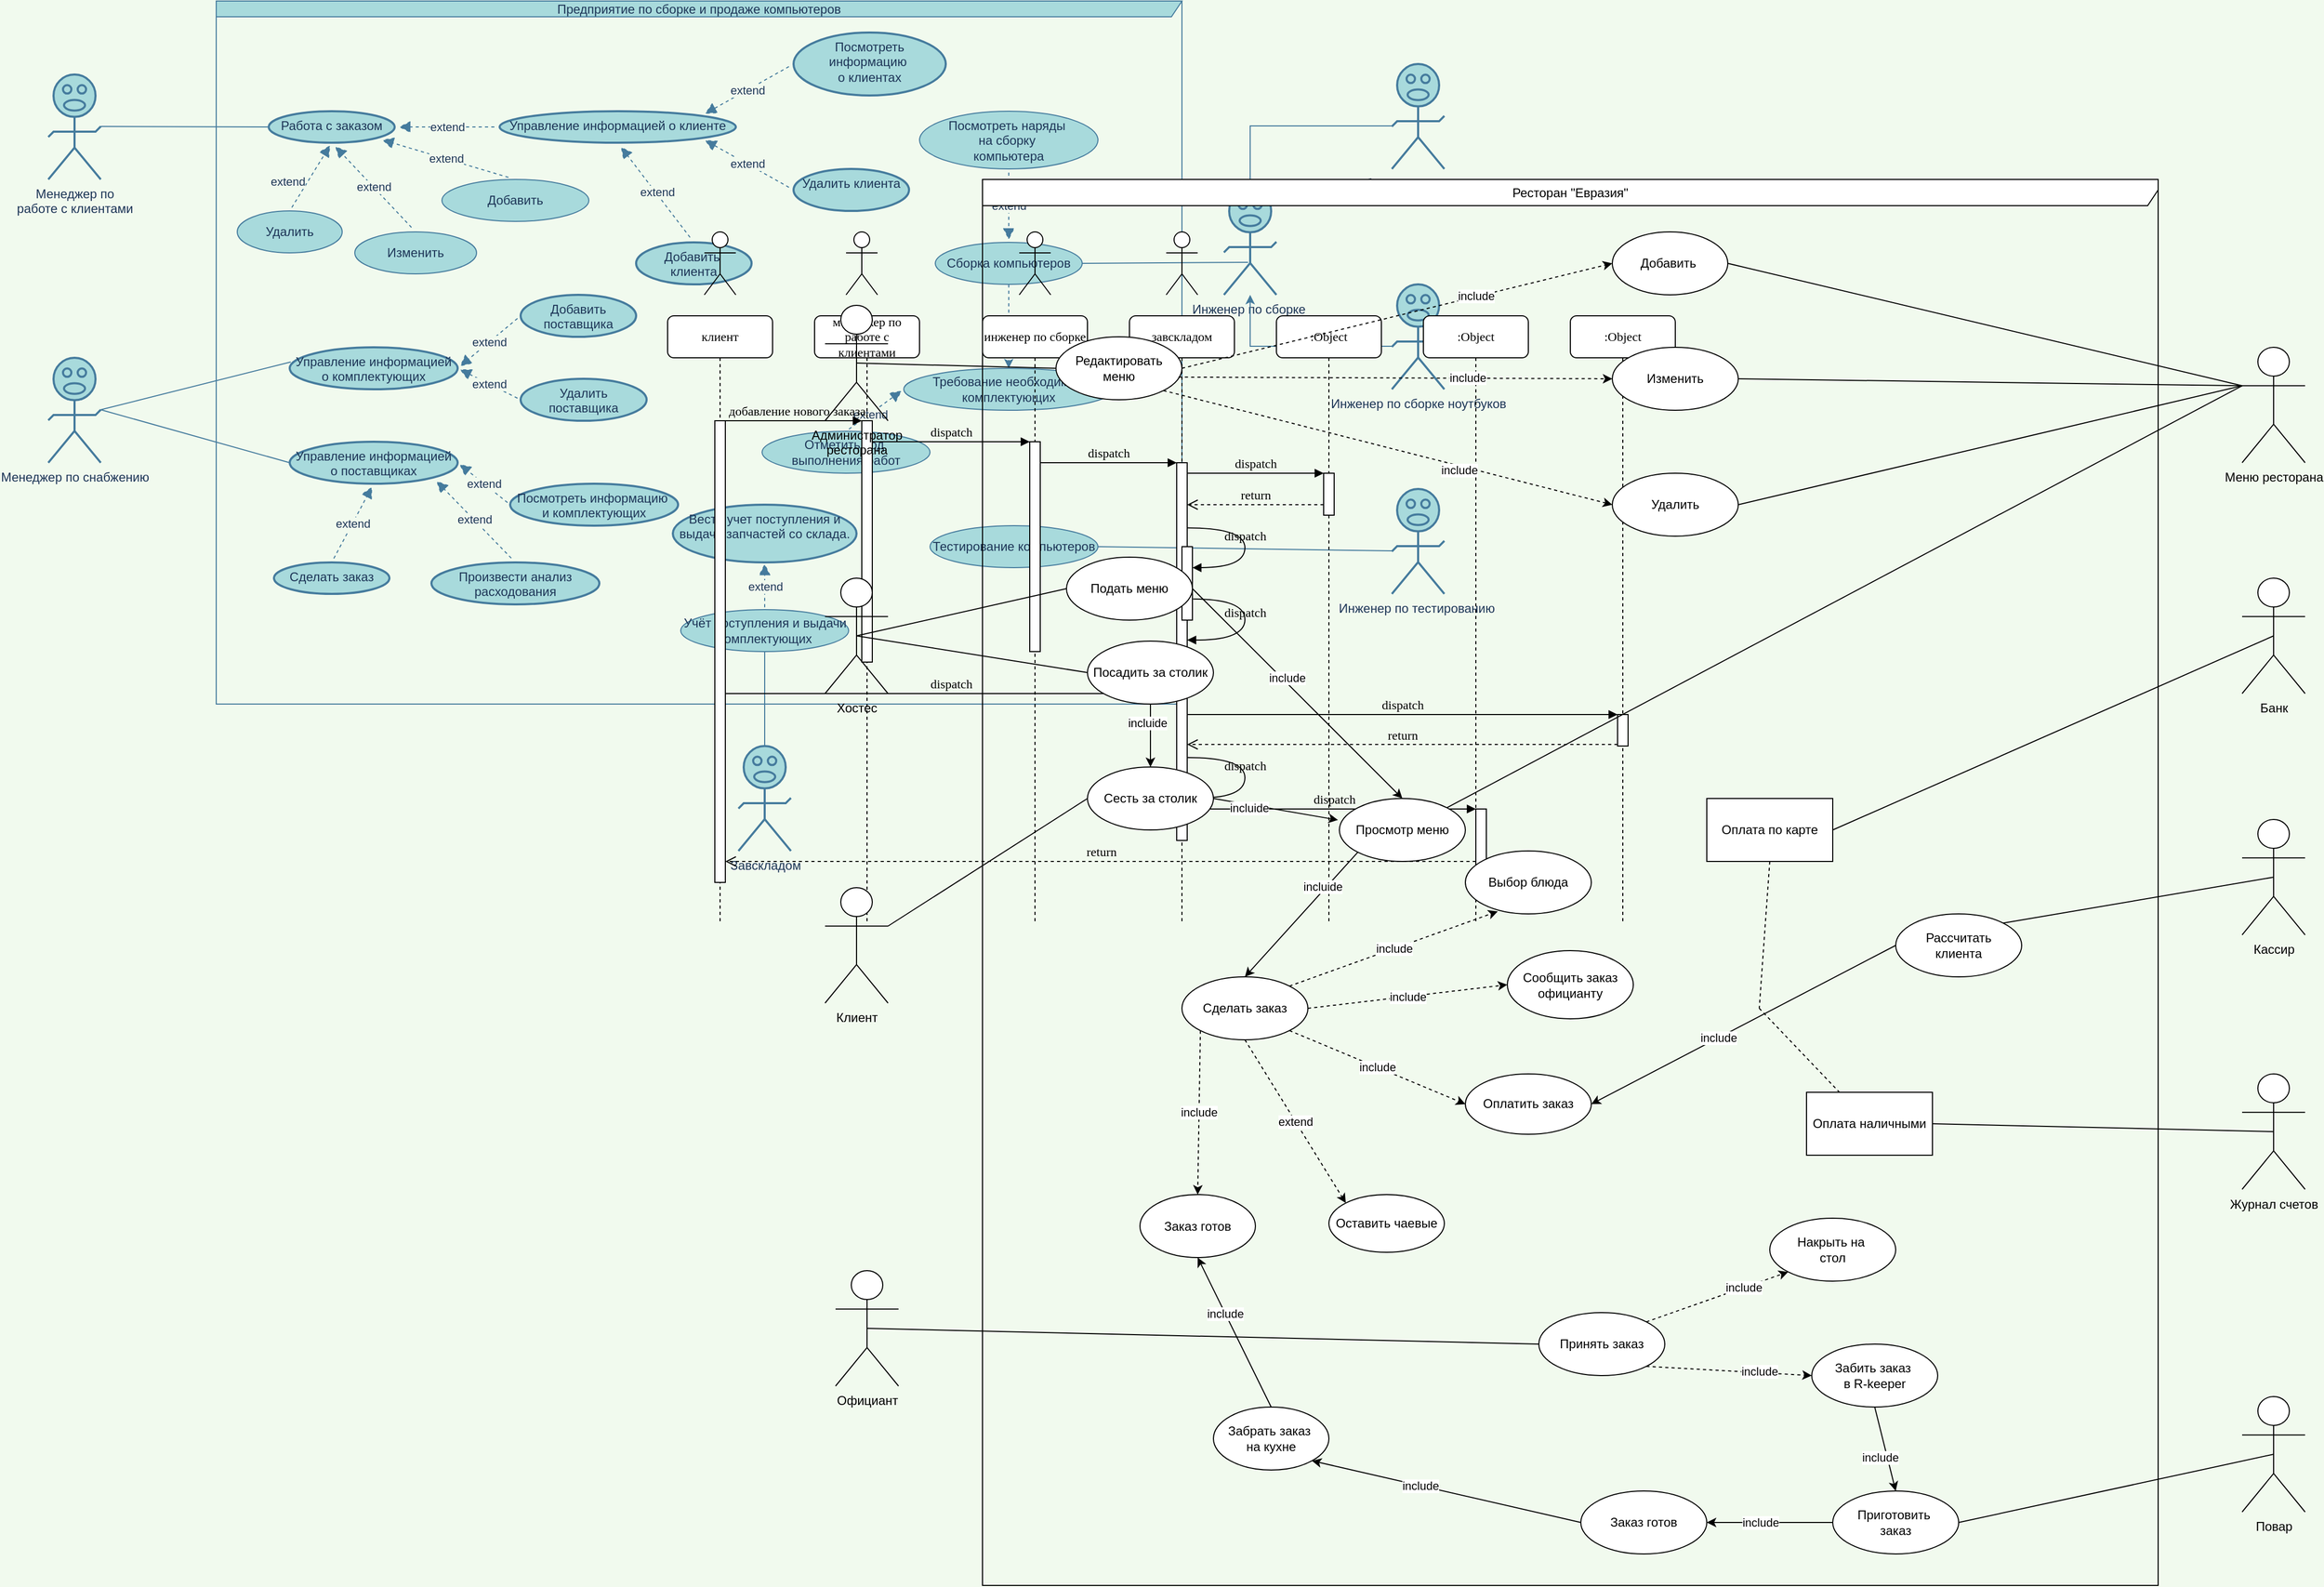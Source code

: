 <mxfile version="20.4.0" type="device"><diagram id="k5wyYjGERT3Cw6BcjE0S" name="Страница 1"><mxGraphModel dx="1406" dy="777" grid="1" gridSize="10" guides="1" tooltips="1" connect="1" arrows="1" fold="1" page="1" pageScale="1" pageWidth="827" pageHeight="1169" background="#F1FAEE" math="0" shadow="0"><root><mxCell id="0"/><mxCell id="1" parent="0"/><mxCell id="Izv4QbxVFtai4o18FziW-1" value="Менеджер по снабжению" style="verticalLabelPosition=bottom;html=1;verticalAlign=top;strokeWidth=2;shape=mxgraph.lean_mapping.verbal;pointerEvents=1;rounded=0;fillColor=#A8DADC;strokeColor=#457B9D;fontColor=#1D3557;" parent="1" vertex="1"><mxGeometry x="80" y="360" width="50" height="100" as="geometry"/></mxCell><mxCell id="Izv4QbxVFtai4o18FziW-2" value="Менеджер по &lt;br&gt;работе с клиентами" style="verticalLabelPosition=bottom;html=1;verticalAlign=top;strokeWidth=2;shape=mxgraph.lean_mapping.verbal;pointerEvents=1;rounded=0;fillColor=#A8DADC;strokeColor=#457B9D;fontColor=#1D3557;" parent="1" vertex="1"><mxGeometry x="80" y="90" width="50" height="100" as="geometry"/></mxCell><mxCell id="Izv4QbxVFtai4o18FziW-3" value="Завскладом" style="verticalLabelPosition=bottom;html=1;verticalAlign=top;strokeWidth=2;shape=mxgraph.lean_mapping.verbal;pointerEvents=1;rounded=0;fillColor=#A8DADC;strokeColor=#457B9D;fontColor=#1D3557;" parent="1" vertex="1"><mxGeometry x="737.5" y="730" width="50" height="100" as="geometry"/></mxCell><mxCell id="Izv4QbxVFtai4o18FziW-4" value="Работа с заказом" style="ellipse;whiteSpace=wrap;html=1;verticalAlign=top;strokeWidth=2;rounded=0;fillColor=#A8DADC;strokeColor=#457B9D;fontColor=#1D3557;" parent="1" vertex="1"><mxGeometry x="290" y="125" width="120" height="30" as="geometry"/></mxCell><mxCell id="Izv4QbxVFtai4o18FziW-6" value="Управление информацией о клиенте" style="ellipse;whiteSpace=wrap;html=1;verticalAlign=top;strokeWidth=2;rounded=0;fillColor=#A8DADC;strokeColor=#457B9D;fontColor=#1D3557;" parent="1" vertex="1"><mxGeometry x="510" y="125" width="225" height="30" as="geometry"/></mxCell><mxCell id="Izv4QbxVFtai4o18FziW-8" value="Управление информацией о поставщиках" style="ellipse;whiteSpace=wrap;html=1;verticalAlign=top;strokeWidth=2;rounded=0;fillColor=#A8DADC;strokeColor=#457B9D;fontColor=#1D3557;" parent="1" vertex="1"><mxGeometry x="310" y="440" width="160" height="40" as="geometry"/></mxCell><mxCell id="Izv4QbxVFtai4o18FziW-10" value="Управление информацией о комплектующих" style="ellipse;whiteSpace=wrap;html=1;verticalAlign=top;strokeWidth=2;rounded=0;fillColor=#A8DADC;strokeColor=#457B9D;fontColor=#1D3557;" parent="1" vertex="1"><mxGeometry x="310" y="350" width="160" height="40" as="geometry"/></mxCell><mxCell id="Izv4QbxVFtai4o18FziW-14" value="extend" style="shape=mxgraph.lean_mapping.manual_info_flow_edge;html=1;rounded=0;exitX=0;exitY=0.5;exitDx=0;exitDy=0;entryX=1;entryY=0.5;entryDx=0;entryDy=0;dashed=1;fontColor=#1D3557;labelBackgroundColor=#F1FAEE;strokeColor=#457B9D;" parent="1" source="Izv4QbxVFtai4o18FziW-6" target="Izv4QbxVFtai4o18FziW-4" edge="1"><mxGeometry width="100" height="100" relative="1" as="geometry"><mxPoint x="364" y="145" as="sourcePoint"/><mxPoint x="464" y="45" as="targetPoint"/></mxGeometry></mxCell><mxCell id="Izv4QbxVFtai4o18FziW-15" value="" style="endArrow=none;html=1;rounded=0;entryX=0;entryY=0.5;entryDx=0;entryDy=0;exitX=1;exitY=0.495;exitDx=0;exitDy=0;exitPerimeter=0;fontColor=#1D3557;labelBackgroundColor=#F1FAEE;strokeColor=#457B9D;" parent="1" source="Izv4QbxVFtai4o18FziW-2" target="Izv4QbxVFtai4o18FziW-4" edge="1"><mxGeometry width="50" height="50" relative="1" as="geometry"><mxPoint x="195" y="205" as="sourcePoint"/><mxPoint x="245" y="155" as="targetPoint"/></mxGeometry></mxCell><mxCell id="Izv4QbxVFtai4o18FziW-16" value="" style="endArrow=none;html=1;rounded=0;entryX=0;entryY=0.5;entryDx=0;entryDy=0;exitX=1;exitY=0.495;exitDx=0;exitDy=0;exitPerimeter=0;fontColor=#1D3557;labelBackgroundColor=#F1FAEE;strokeColor=#457B9D;" parent="1" source="Izv4QbxVFtai4o18FziW-1" target="Izv4QbxVFtai4o18FziW-8" edge="1"><mxGeometry width="50" height="50" relative="1" as="geometry"><mxPoint x="220" y="350" as="sourcePoint"/><mxPoint x="270" y="300" as="targetPoint"/></mxGeometry></mxCell><mxCell id="Izv4QbxVFtai4o18FziW-17" value="" style="endArrow=none;html=1;rounded=0;exitX=1;exitY=0.495;exitDx=0;exitDy=0;exitPerimeter=0;entryX=0.006;entryY=0.35;entryDx=0;entryDy=0;entryPerimeter=0;fontColor=#1D3557;labelBackgroundColor=#F1FAEE;strokeColor=#457B9D;" parent="1" source="Izv4QbxVFtai4o18FziW-1" target="Izv4QbxVFtai4o18FziW-10" edge="1"><mxGeometry width="50" height="50" relative="1" as="geometry"><mxPoint x="390" y="330" as="sourcePoint"/><mxPoint x="440" y="280" as="targetPoint"/></mxGeometry></mxCell><mxCell id="Izv4QbxVFtai4o18FziW-18" value="Учёт поступления и выдачи комплектующих" style="ellipse;whiteSpace=wrap;html=1;rounded=0;fillColor=#A8DADC;strokeColor=#457B9D;fontColor=#1D3557;" parent="1" vertex="1"><mxGeometry x="682.5" y="600" width="160" height="40" as="geometry"/></mxCell><mxCell id="Izv4QbxVFtai4o18FziW-19" value="" style="endArrow=none;html=1;rounded=0;entryX=0.5;entryY=1;entryDx=0;entryDy=0;exitX=0.5;exitY=0;exitDx=0;exitDy=0;exitPerimeter=0;fontColor=#1D3557;labelBackgroundColor=#F1FAEE;strokeColor=#457B9D;" parent="1" source="Izv4QbxVFtai4o18FziW-3" target="Izv4QbxVFtai4o18FziW-18" edge="1"><mxGeometry width="50" height="50" relative="1" as="geometry"><mxPoint x="220" y="620" as="sourcePoint"/><mxPoint x="270" y="570" as="targetPoint"/></mxGeometry></mxCell><mxCell id="Izv4QbxVFtai4o18FziW-20" value="Инженер по сборке настольных компьютеров" style="verticalLabelPosition=bottom;html=1;verticalAlign=top;strokeWidth=2;shape=mxgraph.lean_mapping.verbal;pointerEvents=1;rounded=0;fillColor=#A8DADC;strokeColor=#457B9D;fontColor=#1D3557;" parent="1" vertex="1"><mxGeometry x="1360" y="80" width="50" height="100" as="geometry"/></mxCell><mxCell id="Izv4QbxVFtai4o18FziW-21" value="Инженер по сборке ноутбуков" style="verticalLabelPosition=bottom;html=1;verticalAlign=top;strokeWidth=2;shape=mxgraph.lean_mapping.verbal;pointerEvents=1;rounded=0;fillColor=#A8DADC;strokeColor=#457B9D;fontColor=#1D3557;" parent="1" vertex="1"><mxGeometry x="1360" y="290" width="50" height="100" as="geometry"/></mxCell><mxCell id="Izv4QbxVFtai4o18FziW-22" value="Инженер по сборке&amp;nbsp;" style="verticalLabelPosition=bottom;html=1;verticalAlign=top;strokeWidth=2;shape=mxgraph.lean_mapping.verbal;pointerEvents=1;rounded=0;fillColor=#A8DADC;strokeColor=#457B9D;fontColor=#1D3557;" parent="1" vertex="1"><mxGeometry x="1200" y="200" width="50" height="100" as="geometry"/></mxCell><mxCell id="Izv4QbxVFtai4o18FziW-25" value="" style="endArrow=classic;html=1;rounded=0;exitX=0;exitY=0.59;exitDx=0;exitDy=0;exitPerimeter=0;entryX=0.5;entryY=1;entryDx=0;entryDy=0;entryPerimeter=0;edgeStyle=orthogonalEdgeStyle;fontColor=#1D3557;labelBackgroundColor=#F1FAEE;strokeColor=#457B9D;" parent="1" source="Izv4QbxVFtai4o18FziW-21" target="Izv4QbxVFtai4o18FziW-22" edge="1"><mxGeometry width="50" height="50" relative="1" as="geometry"><mxPoint x="870" y="125" as="sourcePoint"/><mxPoint x="980" y="314.5" as="targetPoint"/></mxGeometry></mxCell><mxCell id="Izv4QbxVFtai4o18FziW-26" value="Сборка компьютеров" style="ellipse;whiteSpace=wrap;html=1;rounded=0;fillColor=#A8DADC;strokeColor=#457B9D;fontColor=#1D3557;" parent="1" vertex="1"><mxGeometry x="925" y="250" width="140" height="40" as="geometry"/></mxCell><mxCell id="Izv4QbxVFtai4o18FziW-27" value="Требование необходимых комплектующих" style="ellipse;whiteSpace=wrap;html=1;rounded=0;fillColor=#A8DADC;strokeColor=#457B9D;fontColor=#1D3557;" parent="1" vertex="1"><mxGeometry x="895" y="370" width="200" height="40" as="geometry"/></mxCell><mxCell id="Izv4QbxVFtai4o18FziW-28" value="Тестирование компьютеров" style="ellipse;whiteSpace=wrap;html=1;rounded=0;fillColor=#A8DADC;strokeColor=#457B9D;fontColor=#1D3557;" parent="1" vertex="1"><mxGeometry x="920" y="520" width="160" height="40" as="geometry"/></mxCell><mxCell id="Izv4QbxVFtai4o18FziW-29" value="Инженер по тестированию&amp;nbsp;" style="verticalLabelPosition=bottom;html=1;verticalAlign=top;strokeWidth=2;shape=mxgraph.lean_mapping.verbal;pointerEvents=1;rounded=0;fillColor=#A8DADC;strokeColor=#457B9D;fontColor=#1D3557;" parent="1" vertex="1"><mxGeometry x="1360" y="485" width="50" height="100" as="geometry"/></mxCell><mxCell id="Izv4QbxVFtai4o18FziW-30" value="include" style="endArrow=classic;html=1;rounded=0;dashed=1;exitX=0.5;exitY=1;exitDx=0;exitDy=0;entryX=0.5;entryY=0;entryDx=0;entryDy=0;fontColor=#1D3557;labelBackgroundColor=#F1FAEE;strokeColor=#457B9D;" parent="1" source="Izv4QbxVFtai4o18FziW-26" target="Izv4QbxVFtai4o18FziW-27" edge="1"><mxGeometry width="50" height="50" relative="1" as="geometry"><mxPoint x="770" y="400" as="sourcePoint"/><mxPoint x="820" y="350" as="targetPoint"/></mxGeometry></mxCell><mxCell id="Izv4QbxVFtai4o18FziW-31" value="" style="endArrow=none;html=1;rounded=0;entryX=0.46;entryY=0.69;entryDx=0;entryDy=0;entryPerimeter=0;exitX=1;exitY=0.5;exitDx=0;exitDy=0;fontColor=#1D3557;labelBackgroundColor=#F1FAEE;strokeColor=#457B9D;" parent="1" source="Izv4QbxVFtai4o18FziW-26" target="Izv4QbxVFtai4o18FziW-22" edge="1"><mxGeometry width="50" height="50" relative="1" as="geometry"><mxPoint x="560" y="300" as="sourcePoint"/><mxPoint x="610" y="250" as="targetPoint"/></mxGeometry></mxCell><mxCell id="Izv4QbxVFtai4o18FziW-32" value="" style="endArrow=none;html=1;rounded=0;entryX=1;entryY=0.5;entryDx=0;entryDy=0;exitX=0;exitY=0.59;exitDx=0;exitDy=0;exitPerimeter=0;fontColor=#1D3557;labelBackgroundColor=#F1FAEE;strokeColor=#457B9D;" parent="1" source="Izv4QbxVFtai4o18FziW-29" target="Izv4QbxVFtai4o18FziW-28" edge="1"><mxGeometry width="50" height="50" relative="1" as="geometry"><mxPoint x="840" y="595" as="sourcePoint"/><mxPoint x="890" y="545" as="targetPoint"/></mxGeometry></mxCell><mxCell id="Izv4QbxVFtai4o18FziW-46" value="Добавить" style="ellipse;whiteSpace=wrap;html=1;rounded=0;fillColor=#A8DADC;strokeColor=#457B9D;fontColor=#1D3557;" parent="1" vertex="1"><mxGeometry x="455" y="190" width="140" height="40" as="geometry"/></mxCell><mxCell id="Izv4QbxVFtai4o18FziW-47" value="Изменить" style="ellipse;whiteSpace=wrap;html=1;rounded=0;fillColor=#A8DADC;strokeColor=#457B9D;fontColor=#1D3557;" parent="1" vertex="1"><mxGeometry x="372" y="240" width="116" height="40" as="geometry"/></mxCell><mxCell id="Izv4QbxVFtai4o18FziW-48" value="Удалить" style="ellipse;whiteSpace=wrap;html=1;rounded=0;fillColor=#A8DADC;strokeColor=#457B9D;fontColor=#1D3557;" parent="1" vertex="1"><mxGeometry x="260" y="220" width="100" height="40" as="geometry"/></mxCell><mxCell id="Izv4QbxVFtai4o18FziW-49" value="extend" style="shape=mxgraph.lean_mapping.manual_info_flow_edge;html=1;rounded=0;exitX=0.5;exitY=0;exitDx=0;exitDy=0;entryX=1;entryY=1;entryDx=0;entryDy=0;dashed=1;fontColor=#1D3557;labelBackgroundColor=#F1FAEE;strokeColor=#457B9D;" parent="1" source="Izv4QbxVFtai4o18FziW-46" target="Izv4QbxVFtai4o18FziW-4" edge="1"><mxGeometry width="100" height="100" relative="1" as="geometry"><mxPoint x="520" y="150" as="sourcePoint"/><mxPoint x="420" y="150" as="targetPoint"/></mxGeometry></mxCell><mxCell id="Izv4QbxVFtai4o18FziW-50" value="extend" style="shape=mxgraph.lean_mapping.manual_info_flow_edge;html=1;rounded=0;exitX=0.5;exitY=0;exitDx=0;exitDy=0;entryX=0.5;entryY=1;entryDx=0;entryDy=0;dashed=1;fontColor=#1D3557;labelBackgroundColor=#F1FAEE;strokeColor=#457B9D;" parent="1" source="Izv4QbxVFtai4o18FziW-47" target="Izv4QbxVFtai4o18FziW-4" edge="1"><mxGeometry width="100" height="100" relative="1" as="geometry"><mxPoint x="530" y="160" as="sourcePoint"/><mxPoint x="430" y="160" as="targetPoint"/></mxGeometry></mxCell><mxCell id="Izv4QbxVFtai4o18FziW-51" value="extend" style="shape=mxgraph.lean_mapping.manual_info_flow_edge;html=1;rounded=0;exitX=0.5;exitY=0;exitDx=0;exitDy=0;entryX=0.5;entryY=1;entryDx=0;entryDy=0;dashed=1;fontColor=#1D3557;labelBackgroundColor=#F1FAEE;strokeColor=#457B9D;" parent="1" source="Izv4QbxVFtai4o18FziW-48" target="Izv4QbxVFtai4o18FziW-4" edge="1"><mxGeometry x="-0.547" y="21" width="100" height="100" relative="1" as="geometry"><mxPoint x="390" y="190" as="sourcePoint"/><mxPoint x="290" y="190" as="targetPoint"/><Array as="points"><mxPoint x="340" y="190"/></Array><mxPoint as="offset"/></mxGeometry></mxCell><mxCell id="Izv4QbxVFtai4o18FziW-52" value="Добавить &lt;br&gt;поставщика" style="ellipse;whiteSpace=wrap;html=1;verticalAlign=top;strokeWidth=2;rounded=0;fillColor=#A8DADC;strokeColor=#457B9D;fontColor=#1D3557;" parent="1" vertex="1"><mxGeometry x="530" y="300" width="110" height="40" as="geometry"/></mxCell><mxCell id="Izv4QbxVFtai4o18FziW-53" value="Удалить&lt;br&gt;поставщика" style="ellipse;whiteSpace=wrap;html=1;verticalAlign=top;strokeWidth=2;rounded=0;fillColor=#A8DADC;strokeColor=#457B9D;fontColor=#1D3557;" parent="1" vertex="1"><mxGeometry x="530" y="380" width="120" height="40" as="geometry"/></mxCell><mxCell id="Izv4QbxVFtai4o18FziW-54" value="Посмотреть информацию&amp;nbsp;&lt;br&gt;и комплектующих" style="ellipse;whiteSpace=wrap;html=1;verticalAlign=top;strokeWidth=2;rounded=0;fillColor=#A8DADC;strokeColor=#457B9D;fontColor=#1D3557;" parent="1" vertex="1"><mxGeometry x="520" y="480" width="160" height="40" as="geometry"/></mxCell><mxCell id="Izv4QbxVFtai4o18FziW-55" value="Произвести анализ&lt;br&gt;расходования" style="ellipse;whiteSpace=wrap;html=1;verticalAlign=top;strokeWidth=2;rounded=0;fillColor=#A8DADC;strokeColor=#457B9D;fontColor=#1D3557;" parent="1" vertex="1"><mxGeometry x="445" y="555" width="160" height="40" as="geometry"/></mxCell><mxCell id="Izv4QbxVFtai4o18FziW-56" value="Сделать заказ" style="ellipse;whiteSpace=wrap;html=1;verticalAlign=top;strokeWidth=2;rounded=0;fillColor=#A8DADC;strokeColor=#457B9D;fontColor=#1D3557;" parent="1" vertex="1"><mxGeometry x="295" y="555" width="110" height="30" as="geometry"/></mxCell><mxCell id="Izv4QbxVFtai4o18FziW-57" value="extend" style="shape=mxgraph.lean_mapping.manual_info_flow_edge;html=1;rounded=0;exitX=0;exitY=0.5;exitDx=0;exitDy=0;entryX=1;entryY=0.5;entryDx=0;entryDy=0;dashed=1;fontColor=#1D3557;labelBackgroundColor=#F1FAEE;strokeColor=#457B9D;" parent="1" source="Izv4QbxVFtai4o18FziW-53" target="Izv4QbxVFtai4o18FziW-10" edge="1"><mxGeometry width="100" height="100" relative="1" as="geometry"><mxPoint x="535" y="399.47" as="sourcePoint"/><mxPoint x="435" y="399.47" as="targetPoint"/></mxGeometry></mxCell><mxCell id="Izv4QbxVFtai4o18FziW-58" value="extend" style="shape=mxgraph.lean_mapping.manual_info_flow_edge;html=1;rounded=0;exitX=0;exitY=0.5;exitDx=0;exitDy=0;entryX=1;entryY=0.5;entryDx=0;entryDy=0;dashed=1;fontColor=#1D3557;labelBackgroundColor=#F1FAEE;strokeColor=#457B9D;" parent="1" source="Izv4QbxVFtai4o18FziW-52" target="Izv4QbxVFtai4o18FziW-10" edge="1"><mxGeometry width="100" height="100" relative="1" as="geometry"><mxPoint x="520" y="334.47" as="sourcePoint"/><mxPoint x="420" y="334.47" as="targetPoint"/></mxGeometry></mxCell><mxCell id="Izv4QbxVFtai4o18FziW-59" value="extend" style="shape=mxgraph.lean_mapping.manual_info_flow_edge;html=1;rounded=0;exitX=0.5;exitY=0;exitDx=0;exitDy=0;entryX=0.5;entryY=1;entryDx=0;entryDy=0;dashed=1;fontColor=#1D3557;labelBackgroundColor=#F1FAEE;strokeColor=#457B9D;" parent="1" source="Izv4QbxVFtai4o18FziW-56" target="Izv4QbxVFtai4o18FziW-8" edge="1"><mxGeometry width="100" height="100" relative="1" as="geometry"><mxPoint x="440" y="518.95" as="sourcePoint"/><mxPoint x="340" y="518.95" as="targetPoint"/></mxGeometry></mxCell><mxCell id="Izv4QbxVFtai4o18FziW-60" value="extend" style="shape=mxgraph.lean_mapping.manual_info_flow_edge;html=1;rounded=0;exitX=0.5;exitY=0;exitDx=0;exitDy=0;entryX=1;entryY=1;entryDx=0;entryDy=0;dashed=1;fontColor=#1D3557;labelBackgroundColor=#F1FAEE;strokeColor=#457B9D;" parent="1" source="Izv4QbxVFtai4o18FziW-55" target="Izv4QbxVFtai4o18FziW-8" edge="1"><mxGeometry width="100" height="100" relative="1" as="geometry"><mxPoint x="505" y="518.95" as="sourcePoint"/><mxPoint x="405" y="518.95" as="targetPoint"/></mxGeometry></mxCell><mxCell id="Izv4QbxVFtai4o18FziW-61" value="extend" style="shape=mxgraph.lean_mapping.manual_info_flow_edge;html=1;rounded=0;exitX=0;exitY=0.5;exitDx=0;exitDy=0;entryX=1;entryY=0.5;entryDx=0;entryDy=0;dashed=1;fontColor=#1D3557;labelBackgroundColor=#F1FAEE;strokeColor=#457B9D;" parent="1" source="Izv4QbxVFtai4o18FziW-54" target="Izv4QbxVFtai4o18FziW-8" edge="1"><mxGeometry width="100" height="100" relative="1" as="geometry"><mxPoint x="480" y="510" as="sourcePoint"/><mxPoint x="380" y="510" as="targetPoint"/></mxGeometry></mxCell><mxCell id="Izv4QbxVFtai4o18FziW-63" value="" style="endArrow=classic;html=1;rounded=0;exitX=0;exitY=0.59;exitDx=0;exitDy=0;exitPerimeter=0;entryX=0.5;entryY=0;entryDx=0;entryDy=0;entryPerimeter=0;edgeStyle=orthogonalEdgeStyle;fontColor=#1D3557;labelBackgroundColor=#F1FAEE;strokeColor=#457B9D;" parent="1" source="Izv4QbxVFtai4o18FziW-20" target="Izv4QbxVFtai4o18FziW-22" edge="1"><mxGeometry width="50" height="50" relative="1" as="geometry"><mxPoint x="1320.0" y="169.5" as="sourcePoint"/><mxPoint x="1210" y="70" as="targetPoint"/></mxGeometry></mxCell><mxCell id="Izv4QbxVFtai4o18FziW-64" value="Посмотреть наряды&amp;nbsp;&lt;br&gt;на сборку&amp;nbsp;&lt;br&gt;компьютера" style="ellipse;whiteSpace=wrap;html=1;rounded=0;fillColor=#A8DADC;strokeColor=#457B9D;fontColor=#1D3557;" parent="1" vertex="1"><mxGeometry x="910" y="125" width="170" height="55" as="geometry"/></mxCell><mxCell id="Izv4QbxVFtai4o18FziW-65" value="extend" style="shape=mxgraph.lean_mapping.manual_info_flow_edge;html=1;rounded=0;exitX=0.5;exitY=1;exitDx=0;exitDy=0;entryX=0.5;entryY=0;entryDx=0;entryDy=0;dashed=1;fontColor=#1D3557;labelBackgroundColor=#F1FAEE;strokeColor=#457B9D;" parent="1" source="Izv4QbxVFtai4o18FziW-64" target="Izv4QbxVFtai4o18FziW-26" edge="1"><mxGeometry width="100" height="100" relative="1" as="geometry"><mxPoint x="990" y="218.95" as="sourcePoint"/><mxPoint x="890" y="218.95" as="targetPoint"/></mxGeometry></mxCell><mxCell id="Izv4QbxVFtai4o18FziW-66" value="Отметить ход&amp;nbsp;&lt;br&gt;выполнения работ" style="ellipse;whiteSpace=wrap;html=1;rounded=0;fillColor=#A8DADC;strokeColor=#457B9D;fontColor=#1D3557;" parent="1" vertex="1"><mxGeometry x="760" y="430" width="160" height="40" as="geometry"/></mxCell><mxCell id="Izv4QbxVFtai4o18FziW-67" value="extend" style="shape=mxgraph.lean_mapping.manual_info_flow_edge;html=1;rounded=0;exitX=0.5;exitY=0;exitDx=0;exitDy=0;entryX=0;entryY=0.5;entryDx=0;entryDy=0;dashed=1;fontColor=#1D3557;labelBackgroundColor=#F1FAEE;strokeColor=#457B9D;" parent="1" source="Izv4QbxVFtai4o18FziW-66" target="Izv4QbxVFtai4o18FziW-27" edge="1"><mxGeometry x="-0.143" width="100" height="100" relative="1" as="geometry"><mxPoint x="870" y="320" as="sourcePoint"/><mxPoint x="870" y="390" as="targetPoint"/><mxPoint y="1" as="offset"/></mxGeometry></mxCell><mxCell id="Izv4QbxVFtai4o18FziW-68" value="Добавить&amp;nbsp;&lt;br&gt;клиента" style="ellipse;whiteSpace=wrap;html=1;verticalAlign=top;strokeWidth=2;rounded=0;fillColor=#A8DADC;strokeColor=#457B9D;fontColor=#1D3557;" parent="1" vertex="1"><mxGeometry x="640" y="250" width="110" height="40" as="geometry"/></mxCell><mxCell id="Izv4QbxVFtai4o18FziW-69" value="Удалить клиента" style="ellipse;whiteSpace=wrap;html=1;verticalAlign=top;strokeWidth=2;rounded=0;fillColor=#A8DADC;strokeColor=#457B9D;fontColor=#1D3557;" parent="1" vertex="1"><mxGeometry x="790" y="180" width="110" height="40" as="geometry"/></mxCell><mxCell id="Izv4QbxVFtai4o18FziW-70" value="Посмотреть&lt;br&gt;информацию&amp;nbsp;&lt;br&gt;о клиентах" style="ellipse;whiteSpace=wrap;html=1;verticalAlign=top;strokeWidth=2;rounded=0;fillColor=#A8DADC;strokeColor=#457B9D;fontColor=#1D3557;" parent="1" vertex="1"><mxGeometry x="790" y="50" width="145" height="60" as="geometry"/></mxCell><mxCell id="Izv4QbxVFtai4o18FziW-71" value="extend" style="shape=mxgraph.lean_mapping.manual_info_flow_edge;html=1;rounded=0;exitX=0.5;exitY=0;exitDx=0;exitDy=0;entryX=0.5;entryY=1;entryDx=0;entryDy=0;dashed=1;fontColor=#1D3557;labelBackgroundColor=#F1FAEE;strokeColor=#457B9D;" parent="1" source="Izv4QbxVFtai4o18FziW-68" target="Izv4QbxVFtai4o18FziW-6" edge="1"><mxGeometry width="100" height="100" relative="1" as="geometry"><mxPoint x="680" y="190" as="sourcePoint"/><mxPoint x="580" y="190" as="targetPoint"/><mxPoint x="1" as="offset"/></mxGeometry></mxCell><mxCell id="Izv4QbxVFtai4o18FziW-72" value="extend" style="shape=mxgraph.lean_mapping.manual_info_flow_edge;html=1;rounded=0;exitX=0;exitY=0.5;exitDx=0;exitDy=0;entryX=1;entryY=1;entryDx=0;entryDy=0;dashed=1;fontColor=#1D3557;labelBackgroundColor=#F1FAEE;strokeColor=#457B9D;" parent="1" source="Izv4QbxVFtai4o18FziW-69" target="Izv4QbxVFtai4o18FziW-6" edge="1"><mxGeometry width="100" height="100" relative="1" as="geometry"><mxPoint x="710" y="180" as="sourcePoint"/><mxPoint x="610" y="180" as="targetPoint"/></mxGeometry></mxCell><mxCell id="Izv4QbxVFtai4o18FziW-73" value="extend" style="shape=mxgraph.lean_mapping.manual_info_flow_edge;html=1;rounded=0;exitX=0;exitY=0.5;exitDx=0;exitDy=0;entryX=1;entryY=0;entryDx=0;entryDy=0;dashed=1;fontColor=#1D3557;labelBackgroundColor=#F1FAEE;strokeColor=#457B9D;" parent="1" source="Izv4QbxVFtai4o18FziW-70" target="Izv4QbxVFtai4o18FziW-6" edge="1"><mxGeometry width="100" height="100" relative="1" as="geometry"><mxPoint x="710" y="90" as="sourcePoint"/><mxPoint x="610" y="90" as="targetPoint"/></mxGeometry></mxCell><mxCell id="Izv4QbxVFtai4o18FziW-74" value="Вести учет поступления и выдачи запчастей со склада." style="ellipse;whiteSpace=wrap;html=1;verticalAlign=top;strokeWidth=2;rounded=0;fillColor=#A8DADC;strokeColor=#457B9D;fontColor=#1D3557;" parent="1" vertex="1"><mxGeometry x="675" y="500" width="175" height="55" as="geometry"/></mxCell><mxCell id="Izv4QbxVFtai4o18FziW-75" value="extend" style="shape=mxgraph.lean_mapping.manual_info_flow_edge;html=1;rounded=0;exitX=0.5;exitY=0;exitDx=0;exitDy=0;entryX=0.5;entryY=1;entryDx=0;entryDy=0;dashed=1;fontColor=#1D3557;labelBackgroundColor=#F1FAEE;strokeColor=#457B9D;" parent="1" source="Izv4QbxVFtai4o18FziW-18" target="Izv4QbxVFtai4o18FziW-74" edge="1"><mxGeometry width="100" height="100" relative="1" as="geometry"><mxPoint x="675" y="595" as="sourcePoint"/><mxPoint x="596.569" y="514.142" as="targetPoint"/></mxGeometry></mxCell><mxCell id="PGQJGCXuI8YCLimQ_qjU-1" value="Предприятие по сборке и продаже компьютеров" style="shape=umlFrame;whiteSpace=wrap;html=1;width=920;height=15;fillColor=#A8DADC;strokeColor=#457B9D;fontColor=#1D3557;" parent="1" vertex="1"><mxGeometry x="240" y="20" width="920" height="670" as="geometry"/></mxCell><mxCell id="uUG77JqXqrl_dw2O8JRr-75" value="менеджер по работе с клиентами" style="shape=umlLifeline;perimeter=lifelinePerimeter;whiteSpace=wrap;html=1;container=1;collapsible=0;recursiveResize=0;outlineConnect=0;rounded=1;shadow=0;comic=0;labelBackgroundColor=none;strokeWidth=1;fontFamily=Verdana;fontSize=12;align=center;" vertex="1" parent="1"><mxGeometry x="810" y="320" width="100" height="580" as="geometry"/></mxCell><mxCell id="uUG77JqXqrl_dw2O8JRr-76" value="" style="html=1;points=[];perimeter=orthogonalPerimeter;rounded=0;shadow=0;comic=0;labelBackgroundColor=none;strokeWidth=1;fontFamily=Verdana;fontSize=12;align=center;" vertex="1" parent="uUG77JqXqrl_dw2O8JRr-75"><mxGeometry x="45" y="100" width="10" height="230" as="geometry"/></mxCell><mxCell id="uUG77JqXqrl_dw2O8JRr-77" value="инженер по сборке" style="shape=umlLifeline;perimeter=lifelinePerimeter;whiteSpace=wrap;html=1;container=1;collapsible=0;recursiveResize=0;outlineConnect=0;rounded=1;shadow=0;comic=0;labelBackgroundColor=none;strokeWidth=1;fontFamily=Verdana;fontSize=12;align=center;" vertex="1" parent="1"><mxGeometry x="970" y="320" width="100" height="580" as="geometry"/></mxCell><mxCell id="uUG77JqXqrl_dw2O8JRr-78" value="" style="html=1;points=[];perimeter=orthogonalPerimeter;rounded=0;shadow=0;comic=0;labelBackgroundColor=none;strokeWidth=1;fontFamily=Verdana;fontSize=12;align=center;" vertex="1" parent="uUG77JqXqrl_dw2O8JRr-77"><mxGeometry x="45" y="120" width="10" height="200" as="geometry"/></mxCell><mxCell id="uUG77JqXqrl_dw2O8JRr-79" value="завскладом" style="shape=umlLifeline;perimeter=lifelinePerimeter;whiteSpace=wrap;html=1;container=1;collapsible=0;recursiveResize=0;outlineConnect=0;rounded=1;shadow=0;comic=0;labelBackgroundColor=none;strokeWidth=1;fontFamily=Verdana;fontSize=12;align=center;" vertex="1" parent="1"><mxGeometry x="1110" y="320" width="100" height="580" as="geometry"/></mxCell><mxCell id="uUG77JqXqrl_dw2O8JRr-80" value=":Object" style="shape=umlLifeline;perimeter=lifelinePerimeter;whiteSpace=wrap;html=1;container=1;collapsible=0;recursiveResize=0;outlineConnect=0;rounded=1;shadow=0;comic=0;labelBackgroundColor=none;strokeWidth=1;fontFamily=Verdana;fontSize=12;align=center;" vertex="1" parent="1"><mxGeometry x="1250" y="320" width="100" height="580" as="geometry"/></mxCell><mxCell id="uUG77JqXqrl_dw2O8JRr-81" value=":Object" style="shape=umlLifeline;perimeter=lifelinePerimeter;whiteSpace=wrap;html=1;container=1;collapsible=0;recursiveResize=0;outlineConnect=0;rounded=1;shadow=0;comic=0;labelBackgroundColor=none;strokeWidth=1;fontFamily=Verdana;fontSize=12;align=center;" vertex="1" parent="1"><mxGeometry x="1390" y="320" width="100" height="580" as="geometry"/></mxCell><mxCell id="uUG77JqXqrl_dw2O8JRr-82" value=":Object" style="shape=umlLifeline;perimeter=lifelinePerimeter;whiteSpace=wrap;html=1;container=1;collapsible=0;recursiveResize=0;outlineConnect=0;rounded=1;shadow=0;comic=0;labelBackgroundColor=none;strokeWidth=1;fontFamily=Verdana;fontSize=12;align=center;" vertex="1" parent="1"><mxGeometry x="1530" y="320" width="100" height="580" as="geometry"/></mxCell><mxCell id="uUG77JqXqrl_dw2O8JRr-83" value="клиент&lt;br&gt;" style="shape=umlLifeline;perimeter=lifelinePerimeter;whiteSpace=wrap;html=1;container=1;collapsible=0;recursiveResize=0;outlineConnect=0;rounded=1;shadow=0;comic=0;labelBackgroundColor=none;strokeWidth=1;fontFamily=Verdana;fontSize=12;align=center;" vertex="1" parent="1"><mxGeometry x="670" y="320" width="100" height="580" as="geometry"/></mxCell><mxCell id="uUG77JqXqrl_dw2O8JRr-84" value="" style="html=1;points=[];perimeter=orthogonalPerimeter;rounded=0;shadow=0;comic=0;labelBackgroundColor=none;strokeWidth=1;fontFamily=Verdana;fontSize=12;align=center;" vertex="1" parent="uUG77JqXqrl_dw2O8JRr-83"><mxGeometry x="45" y="100" width="10" height="440" as="geometry"/></mxCell><mxCell id="uUG77JqXqrl_dw2O8JRr-85" value="" style="html=1;points=[];perimeter=orthogonalPerimeter;rounded=0;shadow=0;comic=0;labelBackgroundColor=none;strokeWidth=1;fontFamily=Verdana;fontSize=12;align=center;" vertex="1" parent="1"><mxGeometry x="1155" y="460" width="10" height="180" as="geometry"/></mxCell><mxCell id="uUG77JqXqrl_dw2O8JRr-86" value="dispatch" style="html=1;verticalAlign=bottom;endArrow=block;labelBackgroundColor=none;fontFamily=Verdana;fontSize=12;edgeStyle=elbowEdgeStyle;elbow=vertical;" edge="1" parent="1" source="uUG77JqXqrl_dw2O8JRr-78" target="uUG77JqXqrl_dw2O8JRr-85"><mxGeometry relative="1" as="geometry"><mxPoint x="1080" y="460" as="sourcePoint"/><Array as="points"><mxPoint x="1030" y="460"/></Array></mxGeometry></mxCell><mxCell id="uUG77JqXqrl_dw2O8JRr-87" value="" style="html=1;points=[];perimeter=orthogonalPerimeter;rounded=0;shadow=0;comic=0;labelBackgroundColor=none;strokeWidth=1;fontFamily=Verdana;fontSize=12;align=center;" vertex="1" parent="1"><mxGeometry x="1295" y="470" width="10" height="40" as="geometry"/></mxCell><mxCell id="uUG77JqXqrl_dw2O8JRr-88" value="dispatch" style="html=1;verticalAlign=bottom;endArrow=block;entryX=0;entryY=0;labelBackgroundColor=none;fontFamily=Verdana;fontSize=12;edgeStyle=elbowEdgeStyle;elbow=vertical;" edge="1" parent="1" source="uUG77JqXqrl_dw2O8JRr-85" target="uUG77JqXqrl_dw2O8JRr-87"><mxGeometry relative="1" as="geometry"><mxPoint x="1220" y="470" as="sourcePoint"/></mxGeometry></mxCell><mxCell id="uUG77JqXqrl_dw2O8JRr-89" value="return" style="html=1;verticalAlign=bottom;endArrow=open;dashed=1;endSize=8;labelBackgroundColor=none;fontFamily=Verdana;fontSize=12;edgeStyle=elbowEdgeStyle;elbow=vertical;" edge="1" parent="1" source="uUG77JqXqrl_dw2O8JRr-87" target="uUG77JqXqrl_dw2O8JRr-85"><mxGeometry relative="1" as="geometry"><mxPoint x="1220" y="546" as="targetPoint"/><Array as="points"><mxPoint x="1240" y="500"/><mxPoint x="1270" y="500"/></Array></mxGeometry></mxCell><mxCell id="uUG77JqXqrl_dw2O8JRr-90" value="" style="html=1;points=[];perimeter=orthogonalPerimeter;rounded=0;shadow=0;comic=0;labelBackgroundColor=none;strokeWidth=1;fontFamily=Verdana;fontSize=12;align=center;" vertex="1" parent="1"><mxGeometry x="1155" y="680" width="10" height="140" as="geometry"/></mxCell><mxCell id="uUG77JqXqrl_dw2O8JRr-91" value="dispatch" style="html=1;verticalAlign=bottom;endArrow=block;entryX=0;entryY=0;labelBackgroundColor=none;fontFamily=Verdana;fontSize=12;" edge="1" parent="1" source="uUG77JqXqrl_dw2O8JRr-84" target="uUG77JqXqrl_dw2O8JRr-90"><mxGeometry relative="1" as="geometry"><mxPoint x="1080" y="660" as="sourcePoint"/></mxGeometry></mxCell><mxCell id="uUG77JqXqrl_dw2O8JRr-92" value="" style="html=1;points=[];perimeter=orthogonalPerimeter;rounded=0;shadow=0;comic=0;labelBackgroundColor=none;strokeColor=#000000;strokeWidth=1;fillColor=#FFFFFF;fontFamily=Verdana;fontSize=12;fontColor=#000000;align=center;" vertex="1" parent="1"><mxGeometry x="1575" y="700" width="10" height="30" as="geometry"/></mxCell><mxCell id="uUG77JqXqrl_dw2O8JRr-93" value="dispatch" style="html=1;verticalAlign=bottom;endArrow=block;entryX=0;entryY=0;labelBackgroundColor=none;fontFamily=Verdana;fontSize=12;" edge="1" parent="1" source="uUG77JqXqrl_dw2O8JRr-90" target="uUG77JqXqrl_dw2O8JRr-92"><mxGeometry relative="1" as="geometry"><mxPoint x="1500" y="580" as="sourcePoint"/></mxGeometry></mxCell><mxCell id="uUG77JqXqrl_dw2O8JRr-94" value="return" style="html=1;verticalAlign=bottom;endArrow=open;dashed=1;endSize=8;exitX=0;exitY=0.95;labelBackgroundColor=none;fontFamily=Verdana;fontSize=12;" edge="1" parent="1" source="uUG77JqXqrl_dw2O8JRr-92" target="uUG77JqXqrl_dw2O8JRr-90"><mxGeometry relative="1" as="geometry"><mxPoint x="1500" y="656" as="targetPoint"/></mxGeometry></mxCell><mxCell id="uUG77JqXqrl_dw2O8JRr-95" value="" style="html=1;points=[];perimeter=orthogonalPerimeter;rounded=0;shadow=0;comic=0;labelBackgroundColor=none;strokeWidth=1;fontFamily=Verdana;fontSize=12;align=center;" vertex="1" parent="1"><mxGeometry x="1440" y="790" width="10" height="60" as="geometry"/></mxCell><mxCell id="uUG77JqXqrl_dw2O8JRr-96" value="dispatch" style="html=1;verticalAlign=bottom;endArrow=block;entryX=0;entryY=0;labelBackgroundColor=none;fontFamily=Verdana;fontSize=12;edgeStyle=elbowEdgeStyle;elbow=vertical;" edge="1" parent="1" source="uUG77JqXqrl_dw2O8JRr-103" target="uUG77JqXqrl_dw2O8JRr-95"><mxGeometry relative="1" as="geometry"><mxPoint x="1370" y="790" as="sourcePoint"/></mxGeometry></mxCell><mxCell id="uUG77JqXqrl_dw2O8JRr-97" value="return" style="html=1;verticalAlign=bottom;endArrow=open;dashed=1;endSize=8;labelBackgroundColor=none;fontFamily=Verdana;fontSize=12;edgeStyle=elbowEdgeStyle;elbow=vertical;" edge="1" parent="1" source="uUG77JqXqrl_dw2O8JRr-95" target="uUG77JqXqrl_dw2O8JRr-84"><mxGeometry relative="1" as="geometry"><mxPoint x="1370" y="866" as="targetPoint"/><Array as="points"><mxPoint x="1140" y="840"/></Array></mxGeometry></mxCell><mxCell id="uUG77JqXqrl_dw2O8JRr-98" value="добавление нового заказа" style="html=1;verticalAlign=bottom;endArrow=block;entryX=0;entryY=0;labelBackgroundColor=none;fontFamily=Verdana;fontSize=12;edgeStyle=elbowEdgeStyle;elbow=vertical;" edge="1" parent="1" source="uUG77JqXqrl_dw2O8JRr-84" target="uUG77JqXqrl_dw2O8JRr-76"><mxGeometry x="0.037" relative="1" as="geometry"><mxPoint x="790" y="430" as="sourcePoint"/><mxPoint as="offset"/></mxGeometry></mxCell><mxCell id="uUG77JqXqrl_dw2O8JRr-99" value="dispatch" style="html=1;verticalAlign=bottom;endArrow=block;entryX=0;entryY=0;labelBackgroundColor=none;fontFamily=Verdana;fontSize=12;edgeStyle=elbowEdgeStyle;elbow=vertical;" edge="1" parent="1" source="uUG77JqXqrl_dw2O8JRr-76" target="uUG77JqXqrl_dw2O8JRr-78"><mxGeometry relative="1" as="geometry"><mxPoint x="940" y="440" as="sourcePoint"/></mxGeometry></mxCell><mxCell id="uUG77JqXqrl_dw2O8JRr-100" value="" style="html=1;points=[];perimeter=orthogonalPerimeter;rounded=0;shadow=0;comic=0;labelBackgroundColor=none;strokeWidth=1;fontFamily=Verdana;fontSize=12;align=center;" vertex="1" parent="1"><mxGeometry x="1160" y="540" width="10" height="70" as="geometry"/></mxCell><mxCell id="uUG77JqXqrl_dw2O8JRr-101" value="dispatch" style="html=1;verticalAlign=bottom;endArrow=block;labelBackgroundColor=none;fontFamily=Verdana;fontSize=12;elbow=vertical;edgeStyle=orthogonalEdgeStyle;curved=1;entryX=1;entryY=0.286;entryPerimeter=0;exitX=1.038;exitY=0.345;exitPerimeter=0;" edge="1" parent="1" source="uUG77JqXqrl_dw2O8JRr-85" target="uUG77JqXqrl_dw2O8JRr-100"><mxGeometry relative="1" as="geometry"><mxPoint x="1035" y="470" as="sourcePoint"/><mxPoint x="1165" y="470" as="targetPoint"/><Array as="points"><mxPoint x="1220" y="522"/><mxPoint x="1220" y="560"/></Array></mxGeometry></mxCell><mxCell id="uUG77JqXqrl_dw2O8JRr-102" value="dispatch" style="html=1;verticalAlign=bottom;endArrow=block;labelBackgroundColor=none;fontFamily=Verdana;fontSize=12;elbow=vertical;edgeStyle=orthogonalEdgeStyle;curved=1;exitX=1.066;exitY=0.713;exitPerimeter=0;" edge="1" parent="1" source="uUG77JqXqrl_dw2O8JRr-100"><mxGeometry relative="1" as="geometry"><mxPoint x="1180.333" y="590" as="sourcePoint"/><mxPoint x="1165" y="629" as="targetPoint"/><Array as="points"><mxPoint x="1220" y="590"/><mxPoint x="1220" y="629"/></Array></mxGeometry></mxCell><mxCell id="uUG77JqXqrl_dw2O8JRr-103" value="" style="html=1;points=[];perimeter=orthogonalPerimeter;rounded=0;shadow=0;comic=0;labelBackgroundColor=none;strokeWidth=1;fontFamily=Verdana;fontSize=12;align=center;" vertex="1" parent="1"><mxGeometry x="1160" y="760" width="10" height="40" as="geometry"/></mxCell><mxCell id="uUG77JqXqrl_dw2O8JRr-104" value="dispatch" style="html=1;verticalAlign=bottom;endArrow=block;labelBackgroundColor=none;fontFamily=Verdana;fontSize=12;elbow=vertical;edgeStyle=orthogonalEdgeStyle;curved=1;entryX=1;entryY=0.286;entryPerimeter=0;exitX=1.038;exitY=0.345;exitPerimeter=0;" edge="1" parent="1"><mxGeometry relative="1" as="geometry"><mxPoint x="1165.333" y="741" as="sourcePoint"/><mxPoint x="1170.333" y="779.333" as="targetPoint"/><Array as="points"><mxPoint x="1220" y="741"/><mxPoint x="1220" y="779"/></Array></mxGeometry></mxCell><mxCell id="uUG77JqXqrl_dw2O8JRr-105" value="" style="shape=umlActor;verticalLabelPosition=bottom;verticalAlign=top;html=1;outlineConnect=0;" vertex="1" parent="1"><mxGeometry x="705" y="240" width="30" height="60" as="geometry"/></mxCell><mxCell id="uUG77JqXqrl_dw2O8JRr-106" value="" style="shape=umlActor;verticalLabelPosition=bottom;verticalAlign=top;html=1;outlineConnect=0;" vertex="1" parent="1"><mxGeometry x="840" y="240" width="30" height="60" as="geometry"/></mxCell><mxCell id="uUG77JqXqrl_dw2O8JRr-107" value="" style="shape=umlActor;verticalLabelPosition=bottom;verticalAlign=top;html=1;outlineConnect=0;" vertex="1" parent="1"><mxGeometry x="1005" y="240" width="30" height="60" as="geometry"/></mxCell><mxCell id="uUG77JqXqrl_dw2O8JRr-108" value="" style="shape=umlActor;verticalLabelPosition=bottom;verticalAlign=top;html=1;outlineConnect=0;" vertex="1" parent="1"><mxGeometry x="1145" y="240" width="30" height="60" as="geometry"/></mxCell><mxCell id="uUG77JqXqrl_dw2O8JRr-109" value="Ресторан &quot;Евразия&quot;" style="shape=umlFrame;whiteSpace=wrap;html=1;width=1120;height=25;" vertex="1" parent="1"><mxGeometry x="970" y="190" width="1120" height="1340" as="geometry"/></mxCell><mxCell id="uUG77JqXqrl_dw2O8JRr-110" value="Хостес" style="shape=umlActor;verticalLabelPosition=bottom;verticalAlign=top;html=1;outlineConnect=0;" vertex="1" parent="1"><mxGeometry x="820" y="570" width="60" height="110" as="geometry"/></mxCell><mxCell id="uUG77JqXqrl_dw2O8JRr-111" value="Клиент" style="shape=umlActor;verticalLabelPosition=bottom;verticalAlign=top;html=1;outlineConnect=0;" vertex="1" parent="1"><mxGeometry x="820" y="865" width="60" height="110" as="geometry"/></mxCell><mxCell id="uUG77JqXqrl_dw2O8JRr-112" value="Посадить за столик&lt;span style=&quot;color: rgba(0, 0, 0, 0); font-family: monospace; font-size: 0px; text-align: start;&quot;&gt;%3CmxGraphModel%3E%3Croot%3E%3CmxCell%20id%3D%220%22%2F%3E%3CmxCell%20id%3D%221%22%20parent%3D%220%22%2F%3E%3CmxCell%20id%3D%222%22%20value%3D%22%D0%A5%D0%BE%D1%81%D1%82%D0%B5%D1%81%22%20style%3D%22shape%3DumlActor%3BverticalLabelPosition%3Dbottom%3BverticalAlign%3Dtop%3Bhtml%3D1%3BoutlineConnect%3D0%3B%22%20vertex%3D%221%22%20parent%3D%221%22%3E%3CmxGeometry%20x%3D%22100%22%20y%3D%22120%22%20width%3D%2260%22%20height%3D%22110%22%20as%3D%22geometry%22%2F%3E%3C%2FmxCell%3E%3C%2Froot%3E%3C%2FmxGraphModel%3E&lt;/span&gt;" style="ellipse;whiteSpace=wrap;html=1;" vertex="1" parent="1"><mxGeometry x="1070" y="630" width="120" height="60" as="geometry"/></mxCell><mxCell id="uUG77JqXqrl_dw2O8JRr-113" value="Подать меню" style="ellipse;whiteSpace=wrap;html=1;" vertex="1" parent="1"><mxGeometry x="1050" y="550" width="120" height="60" as="geometry"/></mxCell><mxCell id="uUG77JqXqrl_dw2O8JRr-114" value="Просмотр меню" style="ellipse;whiteSpace=wrap;html=1;" vertex="1" parent="1"><mxGeometry x="1310" y="780" width="120" height="60" as="geometry"/></mxCell><mxCell id="uUG77JqXqrl_dw2O8JRr-115" value="Сделать заказ" style="ellipse;whiteSpace=wrap;html=1;" vertex="1" parent="1"><mxGeometry x="1160" y="950" width="120" height="60" as="geometry"/></mxCell><mxCell id="uUG77JqXqrl_dw2O8JRr-116" value="Выбор блюда" style="ellipse;whiteSpace=wrap;html=1;" vertex="1" parent="1"><mxGeometry x="1430" y="830" width="120" height="60" as="geometry"/></mxCell><mxCell id="uUG77JqXqrl_dw2O8JRr-117" value="Сообщить заказ официанту" style="ellipse;whiteSpace=wrap;html=1;" vertex="1" parent="1"><mxGeometry x="1470" y="925" width="120" height="65" as="geometry"/></mxCell><mxCell id="uUG77JqXqrl_dw2O8JRr-118" value="Оплатить заказ" style="ellipse;whiteSpace=wrap;html=1;" vertex="1" parent="1"><mxGeometry x="1430" y="1042.5" width="120" height="57.5" as="geometry"/></mxCell><mxCell id="uUG77JqXqrl_dw2O8JRr-119" value="Оставить чаевые" style="ellipse;whiteSpace=wrap;html=1;" vertex="1" parent="1"><mxGeometry x="1300" y="1157.5" width="110" height="55" as="geometry"/></mxCell><mxCell id="uUG77JqXqrl_dw2O8JRr-120" value="extend" style="endArrow=classic;html=1;exitX=0.5;exitY=1;exitDx=0;exitDy=0;entryX=0;entryY=0;entryDx=0;entryDy=0;dashed=1;rounded=0;" edge="1" parent="1" source="uUG77JqXqrl_dw2O8JRr-115" target="uUG77JqXqrl_dw2O8JRr-119"><mxGeometry width="50" height="50" relative="1" as="geometry"><mxPoint x="1210" y="1060" as="sourcePoint"/><mxPoint x="1260" y="1010" as="targetPoint"/><Array as="points"/></mxGeometry></mxCell><mxCell id="uUG77JqXqrl_dw2O8JRr-121" value="include" style="endArrow=classic;html=1;exitX=1;exitY=1;exitDx=0;exitDy=0;entryX=0;entryY=0.5;entryDx=0;entryDy=0;dashed=1;rounded=0;" edge="1" parent="1" source="uUG77JqXqrl_dw2O8JRr-115" target="uUG77JqXqrl_dw2O8JRr-118"><mxGeometry width="50" height="50" relative="1" as="geometry"><mxPoint x="1205" y="960" as="sourcePoint"/><mxPoint x="1265" y="1060" as="targetPoint"/><Array as="points"/></mxGeometry></mxCell><mxCell id="uUG77JqXqrl_dw2O8JRr-122" value="include" style="endArrow=classic;html=1;exitX=1;exitY=0.5;exitDx=0;exitDy=0;entryX=0;entryY=0.5;entryDx=0;entryDy=0;dashed=1;rounded=0;" edge="1" parent="1" source="uUG77JqXqrl_dw2O8JRr-115" target="uUG77JqXqrl_dw2O8JRr-117"><mxGeometry width="50" height="50" relative="1" as="geometry"><mxPoint x="1215" y="970" as="sourcePoint"/><mxPoint x="1275" y="1070" as="targetPoint"/><Array as="points"/></mxGeometry></mxCell><mxCell id="uUG77JqXqrl_dw2O8JRr-123" value="include" style="endArrow=classic;html=1;exitX=1;exitY=0;exitDx=0;exitDy=0;entryX=0.257;entryY=0.96;entryDx=0;entryDy=0;dashed=1;entryPerimeter=0;rounded=0;" edge="1" parent="1" source="uUG77JqXqrl_dw2O8JRr-115" target="uUG77JqXqrl_dw2O8JRr-116"><mxGeometry width="50" height="50" relative="1" as="geometry"><mxPoint x="1140" y="740" as="sourcePoint"/><mxPoint x="1200" y="840" as="targetPoint"/><Array as="points"/></mxGeometry></mxCell><mxCell id="uUG77JqXqrl_dw2O8JRr-124" value="" style="endArrow=none;html=1;exitX=0.5;exitY=0.5;exitDx=0;exitDy=0;exitPerimeter=0;entryX=0;entryY=0.5;entryDx=0;entryDy=0;rounded=0;" edge="1" parent="1" source="uUG77JqXqrl_dw2O8JRr-110" target="uUG77JqXqrl_dw2O8JRr-112"><mxGeometry width="50" height="50" relative="1" as="geometry"><mxPoint x="930" y="709.997" as="sourcePoint"/><mxPoint x="1010" y="748.33" as="targetPoint"/></mxGeometry></mxCell><mxCell id="uUG77JqXqrl_dw2O8JRr-125" value="" style="endArrow=none;html=1;exitX=0.5;exitY=0.5;exitDx=0;exitDy=0;exitPerimeter=0;entryX=0;entryY=0.5;entryDx=0;entryDy=0;rounded=0;" edge="1" parent="1" source="uUG77JqXqrl_dw2O8JRr-110" target="uUG77JqXqrl_dw2O8JRr-113"><mxGeometry width="50" height="50" relative="1" as="geometry"><mxPoint x="870" y="625" as="sourcePoint"/><mxPoint x="950" y="690" as="targetPoint"/></mxGeometry></mxCell><mxCell id="uUG77JqXqrl_dw2O8JRr-126" value="Меню ресторана" style="shape=umlActor;verticalLabelPosition=bottom;verticalAlign=top;html=1;outlineConnect=0;" vertex="1" parent="1"><mxGeometry x="2170" y="350" width="60" height="110" as="geometry"/></mxCell><mxCell id="uUG77JqXqrl_dw2O8JRr-127" value="Администратор&lt;br&gt;ресторана" style="shape=umlActor;verticalLabelPosition=bottom;verticalAlign=top;html=1;outlineConnect=0;" vertex="1" parent="1"><mxGeometry x="820" y="310" width="60" height="110" as="geometry"/></mxCell><mxCell id="uUG77JqXqrl_dw2O8JRr-128" value="Редактировать&lt;br&gt;меню" style="ellipse;whiteSpace=wrap;html=1;" vertex="1" parent="1"><mxGeometry x="1040" y="340" width="120" height="60" as="geometry"/></mxCell><mxCell id="uUG77JqXqrl_dw2O8JRr-129" value="Изменить" style="ellipse;whiteSpace=wrap;html=1;" vertex="1" parent="1"><mxGeometry x="1570" y="350" width="120" height="60" as="geometry"/></mxCell><mxCell id="uUG77JqXqrl_dw2O8JRr-130" value="Добавить&amp;nbsp;" style="ellipse;whiteSpace=wrap;html=1;" vertex="1" parent="1"><mxGeometry x="1570" y="240" width="110" height="60" as="geometry"/></mxCell><mxCell id="uUG77JqXqrl_dw2O8JRr-131" value="Удалить" style="ellipse;whiteSpace=wrap;html=1;" vertex="1" parent="1"><mxGeometry x="1570" y="470" width="120" height="60" as="geometry"/></mxCell><mxCell id="uUG77JqXqrl_dw2O8JRr-132" value="" style="endArrow=none;html=1;entryX=0;entryY=0.333;entryDx=0;entryDy=0;entryPerimeter=0;exitX=1;exitY=0.5;exitDx=0;exitDy=0;rounded=0;" edge="1" parent="1" source="uUG77JqXqrl_dw2O8JRr-130" target="uUG77JqXqrl_dw2O8JRr-126"><mxGeometry width="50" height="50" relative="1" as="geometry"><mxPoint x="1790" y="430" as="sourcePoint"/><mxPoint x="1840" y="380" as="targetPoint"/></mxGeometry></mxCell><mxCell id="uUG77JqXqrl_dw2O8JRr-133" value="" style="endArrow=none;html=1;entryX=0;entryY=0.333;entryDx=0;entryDy=0;entryPerimeter=0;exitX=1;exitY=0.5;exitDx=0;exitDy=0;rounded=0;" edge="1" parent="1" source="uUG77JqXqrl_dw2O8JRr-129" target="uUG77JqXqrl_dw2O8JRr-126"><mxGeometry width="50" height="50" relative="1" as="geometry"><mxPoint x="1720" y="349.17" as="sourcePoint"/><mxPoint x="1870" y="420.837" as="targetPoint"/></mxGeometry></mxCell><mxCell id="uUG77JqXqrl_dw2O8JRr-134" value="" style="endArrow=none;html=1;entryX=0;entryY=0.333;entryDx=0;entryDy=0;entryPerimeter=0;exitX=1;exitY=0.5;exitDx=0;exitDy=0;rounded=0;" edge="1" parent="1" source="uUG77JqXqrl_dw2O8JRr-131" target="uUG77JqXqrl_dw2O8JRr-126"><mxGeometry width="50" height="50" relative="1" as="geometry"><mxPoint x="1730" y="439.17" as="sourcePoint"/><mxPoint x="1880" y="510.837" as="targetPoint"/></mxGeometry></mxCell><mxCell id="uUG77JqXqrl_dw2O8JRr-135" value="" style="endArrow=classic;html=1;dashed=1;entryX=0;entryY=0.5;entryDx=0;entryDy=0;exitX=1;exitY=0.5;exitDx=0;exitDy=0;rounded=0;" edge="1" parent="1" source="uUG77JqXqrl_dw2O8JRr-128" target="uUG77JqXqrl_dw2O8JRr-130"><mxGeometry width="50" height="50" relative="1" as="geometry"><mxPoint x="1430" y="510" as="sourcePoint"/><mxPoint x="1480" y="460" as="targetPoint"/></mxGeometry></mxCell><mxCell id="uUG77JqXqrl_dw2O8JRr-136" value="include" style="edgeLabel;html=1;align=center;verticalAlign=middle;resizable=0;points=[];" vertex="1" connectable="0" parent="uUG77JqXqrl_dw2O8JRr-135"><mxGeometry x="0.365" y="1" relative="1" as="geometry"><mxPoint as="offset"/></mxGeometry></mxCell><mxCell id="uUG77JqXqrl_dw2O8JRr-137" value="" style="endArrow=classic;html=1;dashed=1;entryX=0;entryY=0.5;entryDx=0;entryDy=0;exitX=0.973;exitY=0.64;exitDx=0;exitDy=0;exitPerimeter=0;rounded=0;" edge="1" parent="1" source="uUG77JqXqrl_dw2O8JRr-128" target="uUG77JqXqrl_dw2O8JRr-129"><mxGeometry width="50" height="50" relative="1" as="geometry"><mxPoint x="1170" y="335" as="sourcePoint"/><mxPoint x="1610" y="285" as="targetPoint"/></mxGeometry></mxCell><mxCell id="uUG77JqXqrl_dw2O8JRr-138" value="include" style="edgeLabel;html=1;align=center;verticalAlign=middle;resizable=0;points=[];" vertex="1" connectable="0" parent="uUG77JqXqrl_dw2O8JRr-137"><mxGeometry x="0.331" y="1" relative="1" as="geometry"><mxPoint as="offset"/></mxGeometry></mxCell><mxCell id="uUG77JqXqrl_dw2O8JRr-139" value="" style="endArrow=classic;html=1;dashed=1;entryX=0;entryY=0.5;entryDx=0;entryDy=0;exitX=1;exitY=1;exitDx=0;exitDy=0;rounded=0;" edge="1" parent="1" source="uUG77JqXqrl_dw2O8JRr-128" target="uUG77JqXqrl_dw2O8JRr-131"><mxGeometry width="50" height="50" relative="1" as="geometry"><mxPoint x="1180" y="345" as="sourcePoint"/><mxPoint x="1620" y="295" as="targetPoint"/></mxGeometry></mxCell><mxCell id="uUG77JqXqrl_dw2O8JRr-140" value="include" style="edgeLabel;html=1;align=center;verticalAlign=middle;resizable=0;points=[];" vertex="1" connectable="0" parent="uUG77JqXqrl_dw2O8JRr-139"><mxGeometry x="0.32" y="-4" relative="1" as="geometry"><mxPoint as="offset"/></mxGeometry></mxCell><mxCell id="uUG77JqXqrl_dw2O8JRr-141" value="" style="endArrow=none;html=1;exitX=0.5;exitY=0.5;exitDx=0;exitDy=0;exitPerimeter=0;entryX=0;entryY=0.5;entryDx=0;entryDy=0;rounded=0;" edge="1" parent="1" source="uUG77JqXqrl_dw2O8JRr-127" target="uUG77JqXqrl_dw2O8JRr-128"><mxGeometry width="50" height="50" relative="1" as="geometry"><mxPoint x="940" y="480" as="sourcePoint"/><mxPoint x="1120" y="410" as="targetPoint"/></mxGeometry></mxCell><mxCell id="uUG77JqXqrl_dw2O8JRr-142" value="" style="endArrow=none;html=1;entryX=0;entryY=0.333;entryDx=0;entryDy=0;entryPerimeter=0;exitX=1;exitY=0;exitDx=0;exitDy=0;rounded=0;" edge="1" parent="1" source="uUG77JqXqrl_dw2O8JRr-114" target="uUG77JqXqrl_dw2O8JRr-126"><mxGeometry width="50" height="50" relative="1" as="geometry"><mxPoint x="1600.001" y="600.652" as="sourcePoint"/><mxPoint x="1886.11" y="459.997" as="targetPoint"/></mxGeometry></mxCell><mxCell id="uUG77JqXqrl_dw2O8JRr-143" value="Официант" style="shape=umlActor;verticalLabelPosition=bottom;verticalAlign=top;html=1;outlineConnect=0;" vertex="1" parent="1"><mxGeometry x="830" y="1230" width="60" height="110" as="geometry"/></mxCell><mxCell id="uUG77JqXqrl_dw2O8JRr-144" value="Принять заказ" style="ellipse;whiteSpace=wrap;html=1;" vertex="1" parent="1"><mxGeometry x="1500" y="1270" width="120" height="60" as="geometry"/></mxCell><mxCell id="uUG77JqXqrl_dw2O8JRr-145" value="" style="endArrow=none;html=1;exitX=0.5;exitY=0.5;exitDx=0;exitDy=0;exitPerimeter=0;entryX=0;entryY=0.5;entryDx=0;entryDy=0;rounded=0;" edge="1" parent="1" source="uUG77JqXqrl_dw2O8JRr-143" target="uUG77JqXqrl_dw2O8JRr-144"><mxGeometry width="50" height="50" relative="1" as="geometry"><mxPoint x="1030" y="1240" as="sourcePoint"/><mxPoint x="1080" y="1190" as="targetPoint"/></mxGeometry></mxCell><mxCell id="uUG77JqXqrl_dw2O8JRr-146" value="Забить заказ&amp;nbsp;&lt;br&gt;в R-keeper" style="ellipse;whiteSpace=wrap;html=1;" vertex="1" parent="1"><mxGeometry x="1760" y="1300" width="120" height="60" as="geometry"/></mxCell><mxCell id="uUG77JqXqrl_dw2O8JRr-147" value="Повар" style="shape=umlActor;verticalLabelPosition=bottom;verticalAlign=top;html=1;outlineConnect=0;" vertex="1" parent="1"><mxGeometry x="2170" y="1350" width="60" height="110" as="geometry"/></mxCell><mxCell id="uUG77JqXqrl_dw2O8JRr-148" value="Приготовить&amp;nbsp;&lt;br&gt;заказ" style="ellipse;whiteSpace=wrap;html=1;" vertex="1" parent="1"><mxGeometry x="1780" y="1440" width="120" height="60" as="geometry"/></mxCell><mxCell id="uUG77JqXqrl_dw2O8JRr-149" value="" style="endArrow=none;html=1;entryX=0.5;entryY=0.5;entryDx=0;entryDy=0;entryPerimeter=0;exitX=1;exitY=0.5;exitDx=0;exitDy=0;rounded=0;" edge="1" parent="1" source="uUG77JqXqrl_dw2O8JRr-148" target="uUG77JqXqrl_dw2O8JRr-147"><mxGeometry width="50" height="50" relative="1" as="geometry"><mxPoint x="1430" y="1090" as="sourcePoint"/><mxPoint x="1480" y="1040" as="targetPoint"/></mxGeometry></mxCell><mxCell id="uUG77JqXqrl_dw2O8JRr-150" value="Забрать заказ&amp;nbsp;&lt;br&gt;на кухне" style="ellipse;whiteSpace=wrap;html=1;" vertex="1" parent="1"><mxGeometry x="1190" y="1360" width="110" height="60" as="geometry"/></mxCell><mxCell id="uUG77JqXqrl_dw2O8JRr-151" value="Накрыть на&amp;nbsp;&lt;br&gt;стол" style="ellipse;whiteSpace=wrap;html=1;" vertex="1" parent="1"><mxGeometry x="1720" y="1180" width="120" height="60" as="geometry"/></mxCell><mxCell id="uUG77JqXqrl_dw2O8JRr-152" value="" style="endArrow=classic;html=1;dashed=1;entryX=0;entryY=1;entryDx=0;entryDy=0;exitX=1;exitY=0;exitDx=0;exitDy=0;rounded=0;" edge="1" parent="1" source="uUG77JqXqrl_dw2O8JRr-144" target="uUG77JqXqrl_dw2O8JRr-151"><mxGeometry width="50" height="50" relative="1" as="geometry"><mxPoint x="1670" y="1370" as="sourcePoint"/><mxPoint x="2000.0" y="1270" as="targetPoint"/></mxGeometry></mxCell><mxCell id="uUG77JqXqrl_dw2O8JRr-153" value="include" style="edgeLabel;html=1;align=center;verticalAlign=middle;resizable=0;points=[];" vertex="1" connectable="0" parent="uUG77JqXqrl_dw2O8JRr-152"><mxGeometry x="0.365" y="1" relative="1" as="geometry"><mxPoint as="offset"/></mxGeometry></mxCell><mxCell id="uUG77JqXqrl_dw2O8JRr-154" value="" style="endArrow=classic;html=1;dashed=1;entryX=0;entryY=0.5;entryDx=0;entryDy=0;exitX=1;exitY=1;exitDx=0;exitDy=0;rounded=0;" edge="1" parent="1" source="uUG77JqXqrl_dw2O8JRr-144" target="uUG77JqXqrl_dw2O8JRr-146"><mxGeometry width="50" height="50" relative="1" as="geometry"><mxPoint x="1603.806" y="1287.284" as="sourcePoint"/><mxPoint x="1756.194" y="1242.716" as="targetPoint"/></mxGeometry></mxCell><mxCell id="uUG77JqXqrl_dw2O8JRr-155" value="include" style="edgeLabel;html=1;align=center;verticalAlign=middle;resizable=0;points=[];" vertex="1" connectable="0" parent="uUG77JqXqrl_dw2O8JRr-154"><mxGeometry x="0.365" y="1" relative="1" as="geometry"><mxPoint as="offset"/></mxGeometry></mxCell><mxCell id="uUG77JqXqrl_dw2O8JRr-156" value="Кассир" style="shape=umlActor;verticalLabelPosition=bottom;verticalAlign=top;html=1;outlineConnect=0;" vertex="1" parent="1"><mxGeometry x="2170" y="800" width="60" height="110" as="geometry"/></mxCell><mxCell id="uUG77JqXqrl_dw2O8JRr-157" value="Рассчитать&lt;br&gt;клиента" style="ellipse;whiteSpace=wrap;html=1;" vertex="1" parent="1"><mxGeometry x="1840" y="890" width="120" height="60" as="geometry"/></mxCell><mxCell id="uUG77JqXqrl_dw2O8JRr-158" value="" style="endArrow=none;html=1;entryX=0.5;entryY=0.5;entryDx=0;entryDy=0;entryPerimeter=0;exitX=1;exitY=0;exitDx=0;exitDy=0;rounded=0;" edge="1" parent="1" source="uUG77JqXqrl_dw2O8JRr-157" target="uUG77JqXqrl_dw2O8JRr-156"><mxGeometry width="50" height="50" relative="1" as="geometry"><mxPoint x="1826.0" y="1210" as="sourcePoint"/><mxPoint x="2116" y="1210" as="targetPoint"/></mxGeometry></mxCell><mxCell id="uUG77JqXqrl_dw2O8JRr-159" value="" style="endArrow=classic;html=1;exitX=0;exitY=0.5;exitDx=0;exitDy=0;entryX=1;entryY=0.5;entryDx=0;entryDy=0;rounded=0;" edge="1" parent="1" source="uUG77JqXqrl_dw2O8JRr-157" target="uUG77JqXqrl_dw2O8JRr-118"><mxGeometry width="50" height="50" relative="1" as="geometry"><mxPoint x="1799.999" y="1035.076" as="sourcePoint"/><mxPoint x="1911.601" y="1070.004" as="targetPoint"/><Array as="points"/></mxGeometry></mxCell><mxCell id="uUG77JqXqrl_dw2O8JRr-160" value="include" style="edgeLabel;html=1;align=center;verticalAlign=middle;resizable=0;points=[];" vertex="1" connectable="0" parent="uUG77JqXqrl_dw2O8JRr-159"><mxGeometry x="0.212" y="5" relative="1" as="geometry"><mxPoint x="4" y="-8" as="offset"/></mxGeometry></mxCell><mxCell id="uUG77JqXqrl_dw2O8JRr-161" value="" style="endArrow=none;dashed=1;html=1;rounded=0;" edge="1" parent="1" target="uUG77JqXqrl_dw2O8JRr-162"><mxGeometry width="50" height="50" relative="1" as="geometry"><mxPoint x="1710" y="980" as="sourcePoint"/><mxPoint x="1720" y="970" as="targetPoint"/></mxGeometry></mxCell><mxCell id="uUG77JqXqrl_dw2O8JRr-162" value="Оплата наличными" style="whiteSpace=wrap;html=1;" vertex="1" parent="1"><mxGeometry x="1755" y="1060" width="120" height="60" as="geometry"/></mxCell><mxCell id="uUG77JqXqrl_dw2O8JRr-163" value="Оплата по карте" style="whiteSpace=wrap;html=1;" vertex="1" parent="1"><mxGeometry x="1660" y="780" width="120" height="60" as="geometry"/></mxCell><mxCell id="uUG77JqXqrl_dw2O8JRr-164" value="" style="endArrow=none;dashed=1;html=1;exitX=0.5;exitY=1;exitDx=0;exitDy=0;rounded=0;" edge="1" parent="1" source="uUG77JqXqrl_dw2O8JRr-163"><mxGeometry width="50" height="50" relative="1" as="geometry"><mxPoint x="1720" y="850" as="sourcePoint"/><mxPoint x="1710" y="980" as="targetPoint"/></mxGeometry></mxCell><mxCell id="uUG77JqXqrl_dw2O8JRr-165" value="Банк" style="shape=umlActor;verticalLabelPosition=bottom;verticalAlign=top;html=1;outlineConnect=0;" vertex="1" parent="1"><mxGeometry x="2170" y="570" width="60" height="110" as="geometry"/></mxCell><mxCell id="uUG77JqXqrl_dw2O8JRr-166" value="" style="endArrow=none;html=1;entryX=0.5;entryY=0.5;entryDx=0;entryDy=0;entryPerimeter=0;exitX=1;exitY=0.5;exitDx=0;exitDy=0;rounded=0;" edge="1" parent="1" source="uUG77JqXqrl_dw2O8JRr-163" target="uUG77JqXqrl_dw2O8JRr-165"><mxGeometry width="50" height="50" relative="1" as="geometry"><mxPoint x="1584.199" y="497.464" as="sourcePoint"/><mxPoint x="2120" y="396.667" as="targetPoint"/></mxGeometry></mxCell><mxCell id="uUG77JqXqrl_dw2O8JRr-167" value="Журнал счетов" style="shape=umlActor;verticalLabelPosition=bottom;verticalAlign=top;html=1;outlineConnect=0;" vertex="1" parent="1"><mxGeometry x="2170" y="1042.5" width="60" height="110" as="geometry"/></mxCell><mxCell id="uUG77JqXqrl_dw2O8JRr-168" value="" style="endArrow=none;html=1;entryX=0.5;entryY=0.5;entryDx=0;entryDy=0;entryPerimeter=0;exitX=1;exitY=0.5;exitDx=0;exitDy=0;rounded=0;" edge="1" parent="1" source="uUG77JqXqrl_dw2O8JRr-162" target="uUG77JqXqrl_dw2O8JRr-167"><mxGeometry width="50" height="50" relative="1" as="geometry"><mxPoint x="1780.0" y="1297.5" as="sourcePoint"/><mxPoint x="2140.0" y="1132.5" as="targetPoint"/></mxGeometry></mxCell><mxCell id="uUG77JqXqrl_dw2O8JRr-169" value="" style="endArrow=classic;html=1;entryX=0.5;entryY=0;entryDx=0;entryDy=0;exitX=0.5;exitY=1;exitDx=0;exitDy=0;rounded=0;" edge="1" parent="1" source="uUG77JqXqrl_dw2O8JRr-146" target="uUG77JqXqrl_dw2O8JRr-148"><mxGeometry width="50" height="50" relative="1" as="geometry"><mxPoint x="1670" y="1370" as="sourcePoint"/><mxPoint x="1791.162" y="1415.135" as="targetPoint"/><Array as="points"/></mxGeometry></mxCell><mxCell id="uUG77JqXqrl_dw2O8JRr-170" value="include" style="edgeLabel;html=1;align=center;verticalAlign=middle;resizable=0;points=[];" vertex="1" connectable="0" parent="uUG77JqXqrl_dw2O8JRr-169"><mxGeometry x="0.212" y="5" relative="1" as="geometry"><mxPoint x="-12" as="offset"/></mxGeometry></mxCell><mxCell id="uUG77JqXqrl_dw2O8JRr-171" value="Сесть за столик" style="ellipse;whiteSpace=wrap;html=1;" vertex="1" parent="1"><mxGeometry x="1070" y="750" width="120" height="60" as="geometry"/></mxCell><mxCell id="uUG77JqXqrl_dw2O8JRr-172" value="" style="endArrow=classic;html=1;exitX=1;exitY=0.5;exitDx=0;exitDy=0;entryX=0.5;entryY=0;entryDx=0;entryDy=0;rounded=0;" edge="1" parent="1" source="uUG77JqXqrl_dw2O8JRr-113" target="uUG77JqXqrl_dw2O8JRr-114"><mxGeometry width="50" height="50" relative="1" as="geometry"><mxPoint x="1480" y="800" as="sourcePoint"/><mxPoint x="1530" y="750" as="targetPoint"/></mxGeometry></mxCell><mxCell id="uUG77JqXqrl_dw2O8JRr-173" value="include" style="edgeLabel;html=1;align=center;verticalAlign=middle;resizable=0;points=[];" vertex="1" connectable="0" parent="uUG77JqXqrl_dw2O8JRr-172"><mxGeometry x="-0.125" y="3" relative="1" as="geometry"><mxPoint as="offset"/></mxGeometry></mxCell><mxCell id="uUG77JqXqrl_dw2O8JRr-174" value="" style="endArrow=classic;html=1;exitX=0.5;exitY=1;exitDx=0;exitDy=0;entryX=0.5;entryY=0;entryDx=0;entryDy=0;rounded=0;" edge="1" parent="1" source="uUG77JqXqrl_dw2O8JRr-112" target="uUG77JqXqrl_dw2O8JRr-171"><mxGeometry width="50" height="50" relative="1" as="geometry"><mxPoint x="1134.42" y="550" as="sourcePoint"/><mxPoint x="1470.002" y="602.565" as="targetPoint"/></mxGeometry></mxCell><mxCell id="uUG77JqXqrl_dw2O8JRr-175" value="incluide" style="edgeLabel;html=1;align=center;verticalAlign=middle;resizable=0;points=[];" vertex="1" connectable="0" parent="uUG77JqXqrl_dw2O8JRr-174"><mxGeometry x="-0.421" y="-3" relative="1" as="geometry"><mxPoint as="offset"/></mxGeometry></mxCell><mxCell id="uUG77JqXqrl_dw2O8JRr-176" value="" style="endArrow=none;html=1;exitX=1;exitY=0.333;exitDx=0;exitDy=0;exitPerimeter=0;entryX=0;entryY=0.5;entryDx=0;entryDy=0;rounded=0;" edge="1" parent="1" source="uUG77JqXqrl_dw2O8JRr-111" target="uUG77JqXqrl_dw2O8JRr-171"><mxGeometry width="50" height="50" relative="1" as="geometry"><mxPoint x="860" y="635" as="sourcePoint"/><mxPoint x="1080.0" y="665" as="targetPoint"/></mxGeometry></mxCell><mxCell id="uUG77JqXqrl_dw2O8JRr-177" value="" style="endArrow=classic;html=1;exitX=1;exitY=0.5;exitDx=0;exitDy=0;entryX=-0.011;entryY=0.342;entryDx=0;entryDy=0;entryPerimeter=0;rounded=0;" edge="1" parent="1" source="uUG77JqXqrl_dw2O8JRr-171" target="uUG77JqXqrl_dw2O8JRr-114"><mxGeometry width="50" height="50" relative="1" as="geometry"><mxPoint x="1260" y="720" as="sourcePoint"/><mxPoint x="1260" y="790" as="targetPoint"/></mxGeometry></mxCell><mxCell id="uUG77JqXqrl_dw2O8JRr-178" value="incluide" style="edgeLabel;html=1;align=center;verticalAlign=middle;resizable=0;points=[];" vertex="1" connectable="0" parent="uUG77JqXqrl_dw2O8JRr-177"><mxGeometry x="-0.421" y="-3" relative="1" as="geometry"><mxPoint as="offset"/></mxGeometry></mxCell><mxCell id="uUG77JqXqrl_dw2O8JRr-179" value="" style="endArrow=classic;html=1;exitX=0;exitY=1;exitDx=0;exitDy=0;entryX=0.5;entryY=0;entryDx=0;entryDy=0;rounded=0;" edge="1" parent="1" source="uUG77JqXqrl_dw2O8JRr-114" target="uUG77JqXqrl_dw2O8JRr-115"><mxGeometry width="50" height="50" relative="1" as="geometry"><mxPoint x="1190.0" y="785" as="sourcePoint"/><mxPoint x="1318.79" y="807.1" as="targetPoint"/></mxGeometry></mxCell><mxCell id="uUG77JqXqrl_dw2O8JRr-180" value="incluide" style="edgeLabel;html=1;align=center;verticalAlign=middle;resizable=0;points=[];" vertex="1" connectable="0" parent="uUG77JqXqrl_dw2O8JRr-179"><mxGeometry x="-0.421" y="-3" relative="1" as="geometry"><mxPoint as="offset"/></mxGeometry></mxCell><mxCell id="uUG77JqXqrl_dw2O8JRr-181" value="Заказ готов" style="ellipse;whiteSpace=wrap;html=1;" vertex="1" parent="1"><mxGeometry x="1540" y="1440" width="120" height="60" as="geometry"/></mxCell><mxCell id="uUG77JqXqrl_dw2O8JRr-182" value="" style="endArrow=classic;html=1;entryX=1;entryY=0.5;entryDx=0;entryDy=0;exitX=0;exitY=0.5;exitDx=0;exitDy=0;rounded=0;" edge="1" parent="1" source="uUG77JqXqrl_dw2O8JRr-148" target="uUG77JqXqrl_dw2O8JRr-181"><mxGeometry width="50" height="50" relative="1" as="geometry"><mxPoint x="1830" y="1370" as="sourcePoint"/><mxPoint x="1850" y="1450" as="targetPoint"/><Array as="points"/></mxGeometry></mxCell><mxCell id="uUG77JqXqrl_dw2O8JRr-183" value="include" style="edgeLabel;html=1;align=center;verticalAlign=middle;resizable=0;points=[];" vertex="1" connectable="0" parent="uUG77JqXqrl_dw2O8JRr-182"><mxGeometry x="0.212" y="5" relative="1" as="geometry"><mxPoint x="3" y="-5" as="offset"/></mxGeometry></mxCell><mxCell id="uUG77JqXqrl_dw2O8JRr-184" value="" style="endArrow=classic;html=1;entryX=1;entryY=1;entryDx=0;entryDy=0;exitX=0;exitY=0.5;exitDx=0;exitDy=0;rounded=0;" edge="1" parent="1" source="uUG77JqXqrl_dw2O8JRr-181" target="uUG77JqXqrl_dw2O8JRr-150"><mxGeometry width="50" height="50" relative="1" as="geometry"><mxPoint x="1580" y="1410" as="sourcePoint"/><mxPoint x="1440.0" y="1440" as="targetPoint"/><Array as="points"/></mxGeometry></mxCell><mxCell id="uUG77JqXqrl_dw2O8JRr-185" value="include" style="edgeLabel;html=1;align=center;verticalAlign=middle;resizable=0;points=[];" vertex="1" connectable="0" parent="uUG77JqXqrl_dw2O8JRr-184"><mxGeometry x="0.212" y="5" relative="1" as="geometry"><mxPoint x="3" y="-5" as="offset"/></mxGeometry></mxCell><mxCell id="uUG77JqXqrl_dw2O8JRr-186" value="include" style="endArrow=classic;html=1;exitX=0;exitY=1;exitDx=0;exitDy=0;dashed=1;rounded=0;entryX=0.5;entryY=0;entryDx=0;entryDy=0;" edge="1" parent="1" source="uUG77JqXqrl_dw2O8JRr-115" target="uUG77JqXqrl_dw2O8JRr-187"><mxGeometry width="50" height="50" relative="1" as="geometry"><mxPoint x="1112.426" y="1090.003" as="sourcePoint"/><mxPoint x="1280.0" y="1160.04" as="targetPoint"/><Array as="points"/></mxGeometry></mxCell><mxCell id="uUG77JqXqrl_dw2O8JRr-187" value="Заказ готов" style="ellipse;whiteSpace=wrap;html=1;" vertex="1" parent="1"><mxGeometry x="1120" y="1157.5" width="110" height="60" as="geometry"/></mxCell><mxCell id="uUG77JqXqrl_dw2O8JRr-188" value="" style="endArrow=classic;html=1;entryX=0.5;entryY=1;entryDx=0;entryDy=0;exitX=0.5;exitY=0;exitDx=0;exitDy=0;rounded=0;" edge="1" parent="1" source="uUG77JqXqrl_dw2O8JRr-150" target="uUG77JqXqrl_dw2O8JRr-187"><mxGeometry width="50" height="50" relative="1" as="geometry"><mxPoint x="1550.0" y="1480" as="sourcePoint"/><mxPoint x="1293.636" y="1421.351" as="targetPoint"/><Array as="points"/></mxGeometry></mxCell><mxCell id="uUG77JqXqrl_dw2O8JRr-189" value="include" style="edgeLabel;html=1;align=center;verticalAlign=middle;resizable=0;points=[];" vertex="1" connectable="0" parent="uUG77JqXqrl_dw2O8JRr-188"><mxGeometry x="0.212" y="5" relative="1" as="geometry"><mxPoint x="3" y="-5" as="offset"/></mxGeometry></mxCell></root></mxGraphModel></diagram></mxfile>